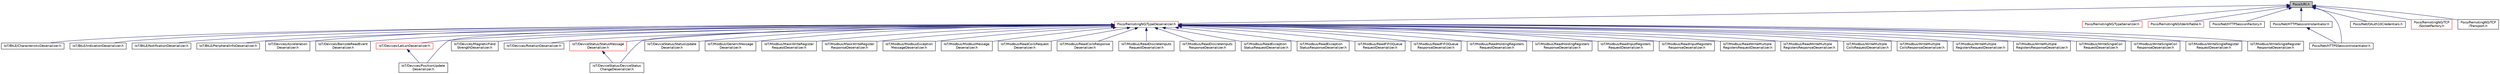 digraph "Poco/URI.h"
{
 // LATEX_PDF_SIZE
  edge [fontname="Helvetica",fontsize="10",labelfontname="Helvetica",labelfontsize="10"];
  node [fontname="Helvetica",fontsize="10",shape=record];
  Node1 [label="Poco/URI.h",height=0.2,width=0.4,color="black", fillcolor="grey75", style="filled", fontcolor="black",tooltip=" "];
  Node1 -> Node2 [dir="back",color="midnightblue",fontsize="10",style="solid",fontname="Helvetica"];
  Node2 [label="Poco/RemotingNG/TypeDeserializer.h",height=0.2,width=0.4,color="red", fillcolor="white", style="filled",URL="$TypeDeserializer_8h.html",tooltip=" "];
  Node2 -> Node3 [dir="back",color="midnightblue",fontsize="10",style="solid",fontname="Helvetica"];
  Node3 [label="IoT/BtLE/CharacteristicDeserializer.h",height=0.2,width=0.4,color="black", fillcolor="white", style="filled",URL="$CharacteristicDeserializer_8h.html",tooltip=" "];
  Node2 -> Node4 [dir="back",color="midnightblue",fontsize="10",style="solid",fontname="Helvetica"];
  Node4 [label="IoT/BtLE/IndicationDeserializer.h",height=0.2,width=0.4,color="black", fillcolor="white", style="filled",URL="$IndicationDeserializer_8h.html",tooltip=" "];
  Node2 -> Node5 [dir="back",color="midnightblue",fontsize="10",style="solid",fontname="Helvetica"];
  Node5 [label="IoT/BtLE/NotificationDeserializer.h",height=0.2,width=0.4,color="black", fillcolor="white", style="filled",URL="$NotificationDeserializer_8h.html",tooltip=" "];
  Node2 -> Node6 [dir="back",color="midnightblue",fontsize="10",style="solid",fontname="Helvetica"];
  Node6 [label="IoT/BtLE/PeripheralInfoDeserializer.h",height=0.2,width=0.4,color="black", fillcolor="white", style="filled",URL="$PeripheralInfoDeserializer_8h.html",tooltip=" "];
  Node2 -> Node7 [dir="back",color="midnightblue",fontsize="10",style="solid",fontname="Helvetica"];
  Node7 [label="IoT/Devices/Acceleration\lDeserializer.h",height=0.2,width=0.4,color="black", fillcolor="white", style="filled",URL="$AccelerationDeserializer_8h.html",tooltip=" "];
  Node2 -> Node8 [dir="back",color="midnightblue",fontsize="10",style="solid",fontname="Helvetica"];
  Node8 [label="IoT/Devices/BarcodeReadEvent\lDeserializer.h",height=0.2,width=0.4,color="black", fillcolor="white", style="filled",URL="$BarcodeReadEventDeserializer_8h.html",tooltip=" "];
  Node2 -> Node9 [dir="back",color="midnightblue",fontsize="10",style="solid",fontname="Helvetica"];
  Node9 [label="IoT/Devices/LatLonDeserializer.h",height=0.2,width=0.4,color="red", fillcolor="white", style="filled",URL="$LatLonDeserializer_8h.html",tooltip=" "];
  Node9 -> Node10 [dir="back",color="midnightblue",fontsize="10",style="solid",fontname="Helvetica"];
  Node10 [label="IoT/Devices/PositionUpdate\lDeserializer.h",height=0.2,width=0.4,color="black", fillcolor="white", style="filled",URL="$PositionUpdateDeserializer_8h.html",tooltip=" "];
  Node2 -> Node12 [dir="back",color="midnightblue",fontsize="10",style="solid",fontname="Helvetica"];
  Node12 [label="IoT/Devices/MagneticField\lStrengthDeserializer.h",height=0.2,width=0.4,color="black", fillcolor="white", style="filled",URL="$MagneticFieldStrengthDeserializer_8h.html",tooltip=" "];
  Node2 -> Node10 [dir="back",color="midnightblue",fontsize="10",style="solid",fontname="Helvetica"];
  Node2 -> Node13 [dir="back",color="midnightblue",fontsize="10",style="solid",fontname="Helvetica"];
  Node13 [label="IoT/Devices/RotationDeserializer.h",height=0.2,width=0.4,color="black", fillcolor="white", style="filled",URL="$RotationDeserializer_8h.html",tooltip=" "];
  Node2 -> Node14 [dir="back",color="midnightblue",fontsize="10",style="solid",fontname="Helvetica"];
  Node14 [label="IoT/DeviceStatus/StatusMessage\lDeserializer.h",height=0.2,width=0.4,color="red", fillcolor="white", style="filled",URL="$StatusMessageDeserializer_8h.html",tooltip=" "];
  Node14 -> Node15 [dir="back",color="midnightblue",fontsize="10",style="solid",fontname="Helvetica"];
  Node15 [label="IoT/DeviceStatus/DeviceStatus\lChangeDeserializer.h",height=0.2,width=0.4,color="black", fillcolor="white", style="filled",URL="$DeviceStatusChangeDeserializer_8h.html",tooltip=" "];
  Node2 -> Node15 [dir="back",color="midnightblue",fontsize="10",style="solid",fontname="Helvetica"];
  Node2 -> Node17 [dir="back",color="midnightblue",fontsize="10",style="solid",fontname="Helvetica"];
  Node17 [label="IoT/DeviceStatus/StatusUpdate\lDeserializer.h",height=0.2,width=0.4,color="black", fillcolor="white", style="filled",URL="$StatusUpdateDeserializer_8h.html",tooltip=" "];
  Node2 -> Node18 [dir="back",color="midnightblue",fontsize="10",style="solid",fontname="Helvetica"];
  Node18 [label="IoT/Modbus/GenericMessage\lDeserializer.h",height=0.2,width=0.4,color="black", fillcolor="white", style="filled",URL="$GenericMessageDeserializer_8h.html",tooltip=" "];
  Node2 -> Node19 [dir="back",color="midnightblue",fontsize="10",style="solid",fontname="Helvetica"];
  Node19 [label="IoT/Modbus/MaskWriteRegister\lRequestDeserializer.h",height=0.2,width=0.4,color="black", fillcolor="white", style="filled",URL="$MaskWriteRegisterRequestDeserializer_8h.html",tooltip=" "];
  Node2 -> Node20 [dir="back",color="midnightblue",fontsize="10",style="solid",fontname="Helvetica"];
  Node20 [label="IoT/Modbus/MaskWriteRegister\lResponseDeserializer.h",height=0.2,width=0.4,color="black", fillcolor="white", style="filled",URL="$MaskWriteRegisterResponseDeserializer_8h.html",tooltip=" "];
  Node2 -> Node21 [dir="back",color="midnightblue",fontsize="10",style="solid",fontname="Helvetica"];
  Node21 [label="IoT/Modbus/ModbusException\lMessageDeserializer.h",height=0.2,width=0.4,color="black", fillcolor="white", style="filled",URL="$ModbusExceptionMessageDeserializer_8h.html",tooltip=" "];
  Node2 -> Node22 [dir="back",color="midnightblue",fontsize="10",style="solid",fontname="Helvetica"];
  Node22 [label="IoT/Modbus/ModbusMessage\lDeserializer.h",height=0.2,width=0.4,color="black", fillcolor="white", style="filled",URL="$ModbusMessageDeserializer_8h.html",tooltip=" "];
  Node2 -> Node23 [dir="back",color="midnightblue",fontsize="10",style="solid",fontname="Helvetica"];
  Node23 [label="IoT/Modbus/ReadCoilsRequest\lDeserializer.h",height=0.2,width=0.4,color="black", fillcolor="white", style="filled",URL="$ReadCoilsRequestDeserializer_8h.html",tooltip=" "];
  Node2 -> Node24 [dir="back",color="midnightblue",fontsize="10",style="solid",fontname="Helvetica"];
  Node24 [label="IoT/Modbus/ReadCoilsResponse\lDeserializer.h",height=0.2,width=0.4,color="black", fillcolor="white", style="filled",URL="$ReadCoilsResponseDeserializer_8h.html",tooltip=" "];
  Node2 -> Node25 [dir="back",color="midnightblue",fontsize="10",style="solid",fontname="Helvetica"];
  Node25 [label="IoT/Modbus/ReadDiscreteInputs\lRequestDeserializer.h",height=0.2,width=0.4,color="black", fillcolor="white", style="filled",URL="$ReadDiscreteInputsRequestDeserializer_8h.html",tooltip=" "];
  Node2 -> Node26 [dir="back",color="midnightblue",fontsize="10",style="solid",fontname="Helvetica"];
  Node26 [label="IoT/Modbus/ReadDiscreteInputs\lResponseDeserializer.h",height=0.2,width=0.4,color="black", fillcolor="white", style="filled",URL="$ReadDiscreteInputsResponseDeserializer_8h.html",tooltip=" "];
  Node2 -> Node27 [dir="back",color="midnightblue",fontsize="10",style="solid",fontname="Helvetica"];
  Node27 [label="IoT/Modbus/ReadException\lStatusRequestDeserializer.h",height=0.2,width=0.4,color="black", fillcolor="white", style="filled",URL="$ReadExceptionStatusRequestDeserializer_8h.html",tooltip=" "];
  Node2 -> Node28 [dir="back",color="midnightblue",fontsize="10",style="solid",fontname="Helvetica"];
  Node28 [label="IoT/Modbus/ReadException\lStatusResponseDeserializer.h",height=0.2,width=0.4,color="black", fillcolor="white", style="filled",URL="$ReadExceptionStatusResponseDeserializer_8h.html",tooltip=" "];
  Node2 -> Node29 [dir="back",color="midnightblue",fontsize="10",style="solid",fontname="Helvetica"];
  Node29 [label="IoT/Modbus/ReadFIFOQueue\lRequestDeserializer.h",height=0.2,width=0.4,color="black", fillcolor="white", style="filled",URL="$ReadFIFOQueueRequestDeserializer_8h.html",tooltip=" "];
  Node2 -> Node30 [dir="back",color="midnightblue",fontsize="10",style="solid",fontname="Helvetica"];
  Node30 [label="IoT/Modbus/ReadFIFOQueue\lResponseDeserializer.h",height=0.2,width=0.4,color="black", fillcolor="white", style="filled",URL="$ReadFIFOQueueResponseDeserializer_8h.html",tooltip=" "];
  Node2 -> Node31 [dir="back",color="midnightblue",fontsize="10",style="solid",fontname="Helvetica"];
  Node31 [label="IoT/Modbus/ReadHoldingRegisters\lRequestDeserializer.h",height=0.2,width=0.4,color="black", fillcolor="white", style="filled",URL="$ReadHoldingRegistersRequestDeserializer_8h.html",tooltip=" "];
  Node2 -> Node32 [dir="back",color="midnightblue",fontsize="10",style="solid",fontname="Helvetica"];
  Node32 [label="IoT/Modbus/ReadHoldingRegisters\lResponseDeserializer.h",height=0.2,width=0.4,color="black", fillcolor="white", style="filled",URL="$ReadHoldingRegistersResponseDeserializer_8h.html",tooltip=" "];
  Node2 -> Node33 [dir="back",color="midnightblue",fontsize="10",style="solid",fontname="Helvetica"];
  Node33 [label="IoT/Modbus/ReadInputRegisters\lRequestDeserializer.h",height=0.2,width=0.4,color="black", fillcolor="white", style="filled",URL="$ReadInputRegistersRequestDeserializer_8h.html",tooltip=" "];
  Node2 -> Node34 [dir="back",color="midnightblue",fontsize="10",style="solid",fontname="Helvetica"];
  Node34 [label="IoT/Modbus/ReadInputRegisters\lResponseDeserializer.h",height=0.2,width=0.4,color="black", fillcolor="white", style="filled",URL="$ReadInputRegistersResponseDeserializer_8h.html",tooltip=" "];
  Node2 -> Node35 [dir="back",color="midnightblue",fontsize="10",style="solid",fontname="Helvetica"];
  Node35 [label="IoT/Modbus/ReadWriteMultiple\lRegistersRequestDeserializer.h",height=0.2,width=0.4,color="black", fillcolor="white", style="filled",URL="$ReadWriteMultipleRegistersRequestDeserializer_8h.html",tooltip=" "];
  Node2 -> Node36 [dir="back",color="midnightblue",fontsize="10",style="solid",fontname="Helvetica"];
  Node36 [label="IoT/Modbus/ReadWriteMultiple\lRegistersResponseDeserializer.h",height=0.2,width=0.4,color="black", fillcolor="white", style="filled",URL="$ReadWriteMultipleRegistersResponseDeserializer_8h.html",tooltip=" "];
  Node2 -> Node37 [dir="back",color="midnightblue",fontsize="10",style="solid",fontname="Helvetica"];
  Node37 [label="IoT/Modbus/WriteMultiple\lCoilsRequestDeserializer.h",height=0.2,width=0.4,color="black", fillcolor="white", style="filled",URL="$WriteMultipleCoilsRequestDeserializer_8h.html",tooltip=" "];
  Node2 -> Node38 [dir="back",color="midnightblue",fontsize="10",style="solid",fontname="Helvetica"];
  Node38 [label="IoT/Modbus/WriteMultiple\lCoilsResponseDeserializer.h",height=0.2,width=0.4,color="black", fillcolor="white", style="filled",URL="$WriteMultipleCoilsResponseDeserializer_8h.html",tooltip=" "];
  Node2 -> Node39 [dir="back",color="midnightblue",fontsize="10",style="solid",fontname="Helvetica"];
  Node39 [label="IoT/Modbus/WriteMultiple\lRegistersRequestDeserializer.h",height=0.2,width=0.4,color="black", fillcolor="white", style="filled",URL="$WriteMultipleRegistersRequestDeserializer_8h.html",tooltip=" "];
  Node2 -> Node40 [dir="back",color="midnightblue",fontsize="10",style="solid",fontname="Helvetica"];
  Node40 [label="IoT/Modbus/WriteMultiple\lRegistersResponseDeserializer.h",height=0.2,width=0.4,color="black", fillcolor="white", style="filled",URL="$WriteMultipleRegistersResponseDeserializer_8h.html",tooltip=" "];
  Node2 -> Node41 [dir="back",color="midnightblue",fontsize="10",style="solid",fontname="Helvetica"];
  Node41 [label="IoT/Modbus/WriteSingleCoil\lRequestDeserializer.h",height=0.2,width=0.4,color="black", fillcolor="white", style="filled",URL="$WriteSingleCoilRequestDeserializer_8h.html",tooltip=" "];
  Node2 -> Node42 [dir="back",color="midnightblue",fontsize="10",style="solid",fontname="Helvetica"];
  Node42 [label="IoT/Modbus/WriteSingleCoil\lResponseDeserializer.h",height=0.2,width=0.4,color="black", fillcolor="white", style="filled",URL="$WriteSingleCoilResponseDeserializer_8h.html",tooltip=" "];
  Node2 -> Node43 [dir="back",color="midnightblue",fontsize="10",style="solid",fontname="Helvetica"];
  Node43 [label="IoT/Modbus/WriteSingleRegister\lRequestDeserializer.h",height=0.2,width=0.4,color="black", fillcolor="white", style="filled",URL="$WriteSingleRegisterRequestDeserializer_8h.html",tooltip=" "];
  Node2 -> Node44 [dir="back",color="midnightblue",fontsize="10",style="solid",fontname="Helvetica"];
  Node44 [label="IoT/Modbus/WriteSingleRegister\lResponseDeserializer.h",height=0.2,width=0.4,color="black", fillcolor="white", style="filled",URL="$WriteSingleRegisterResponseDeserializer_8h.html",tooltip=" "];
  Node1 -> Node81 [dir="back",color="midnightblue",fontsize="10",style="solid",fontname="Helvetica"];
  Node81 [label="Poco/RemotingNG/TypeSerializer.h",height=0.2,width=0.4,color="red", fillcolor="white", style="filled",URL="$TypeSerializer_8h.html",tooltip=" "];
  Node1 -> Node144 [dir="back",color="midnightblue",fontsize="10",style="solid",fontname="Helvetica"];
  Node144 [label="Poco/RemotingNG/Identifiable.h",height=0.2,width=0.4,color="red", fillcolor="white", style="filled",URL="$Identifiable_8h.html",tooltip=" "];
  Node1 -> Node272 [dir="back",color="midnightblue",fontsize="10",style="solid",fontname="Helvetica"];
  Node272 [label="Poco/Net/HTTPSessionFactory.h",height=0.2,width=0.4,color="black", fillcolor="white", style="filled",URL="$HTTPSessionFactory_8h.html",tooltip=" "];
  Node1 -> Node273 [dir="back",color="midnightblue",fontsize="10",style="solid",fontname="Helvetica"];
  Node273 [label="Poco/Net/HTTPSessionInstantiator.h",height=0.2,width=0.4,color="black", fillcolor="white", style="filled",URL="$HTTPSessionInstantiator_8h.html",tooltip=" "];
  Node273 -> Node274 [dir="back",color="midnightblue",fontsize="10",style="solid",fontname="Helvetica"];
  Node274 [label="Poco/Net/HTTPSSessionInstantiator.h",height=0.2,width=0.4,color="black", fillcolor="white", style="filled",URL="$HTTPSSessionInstantiator_8h.html",tooltip=" "];
  Node1 -> Node274 [dir="back",color="midnightblue",fontsize="10",style="solid",fontname="Helvetica"];
  Node1 -> Node275 [dir="back",color="midnightblue",fontsize="10",style="solid",fontname="Helvetica"];
  Node275 [label="Poco/Net/OAuth10Credentials.h",height=0.2,width=0.4,color="black", fillcolor="white", style="filled",URL="$OAuth10Credentials_8h.html",tooltip=" "];
  Node1 -> Node276 [dir="back",color="midnightblue",fontsize="10",style="solid",fontname="Helvetica"];
  Node276 [label="Poco/RemotingNG/TCP\l/SocketFactory.h",height=0.2,width=0.4,color="red", fillcolor="white", style="filled",URL="$SocketFactory_8h.html",tooltip=" "];
  Node1 -> Node265 [dir="back",color="midnightblue",fontsize="10",style="solid",fontname="Helvetica"];
  Node265 [label="Poco/RemotingNG/TCP\l/Transport.h",height=0.2,width=0.4,color="black", fillcolor="white", style="filled",URL="$TCP_2Transport_8h.html",tooltip=" "];
}
